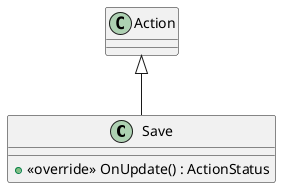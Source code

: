 @startuml
class Save {
    + <<override>> OnUpdate() : ActionStatus
}
Action <|-- Save
@enduml
